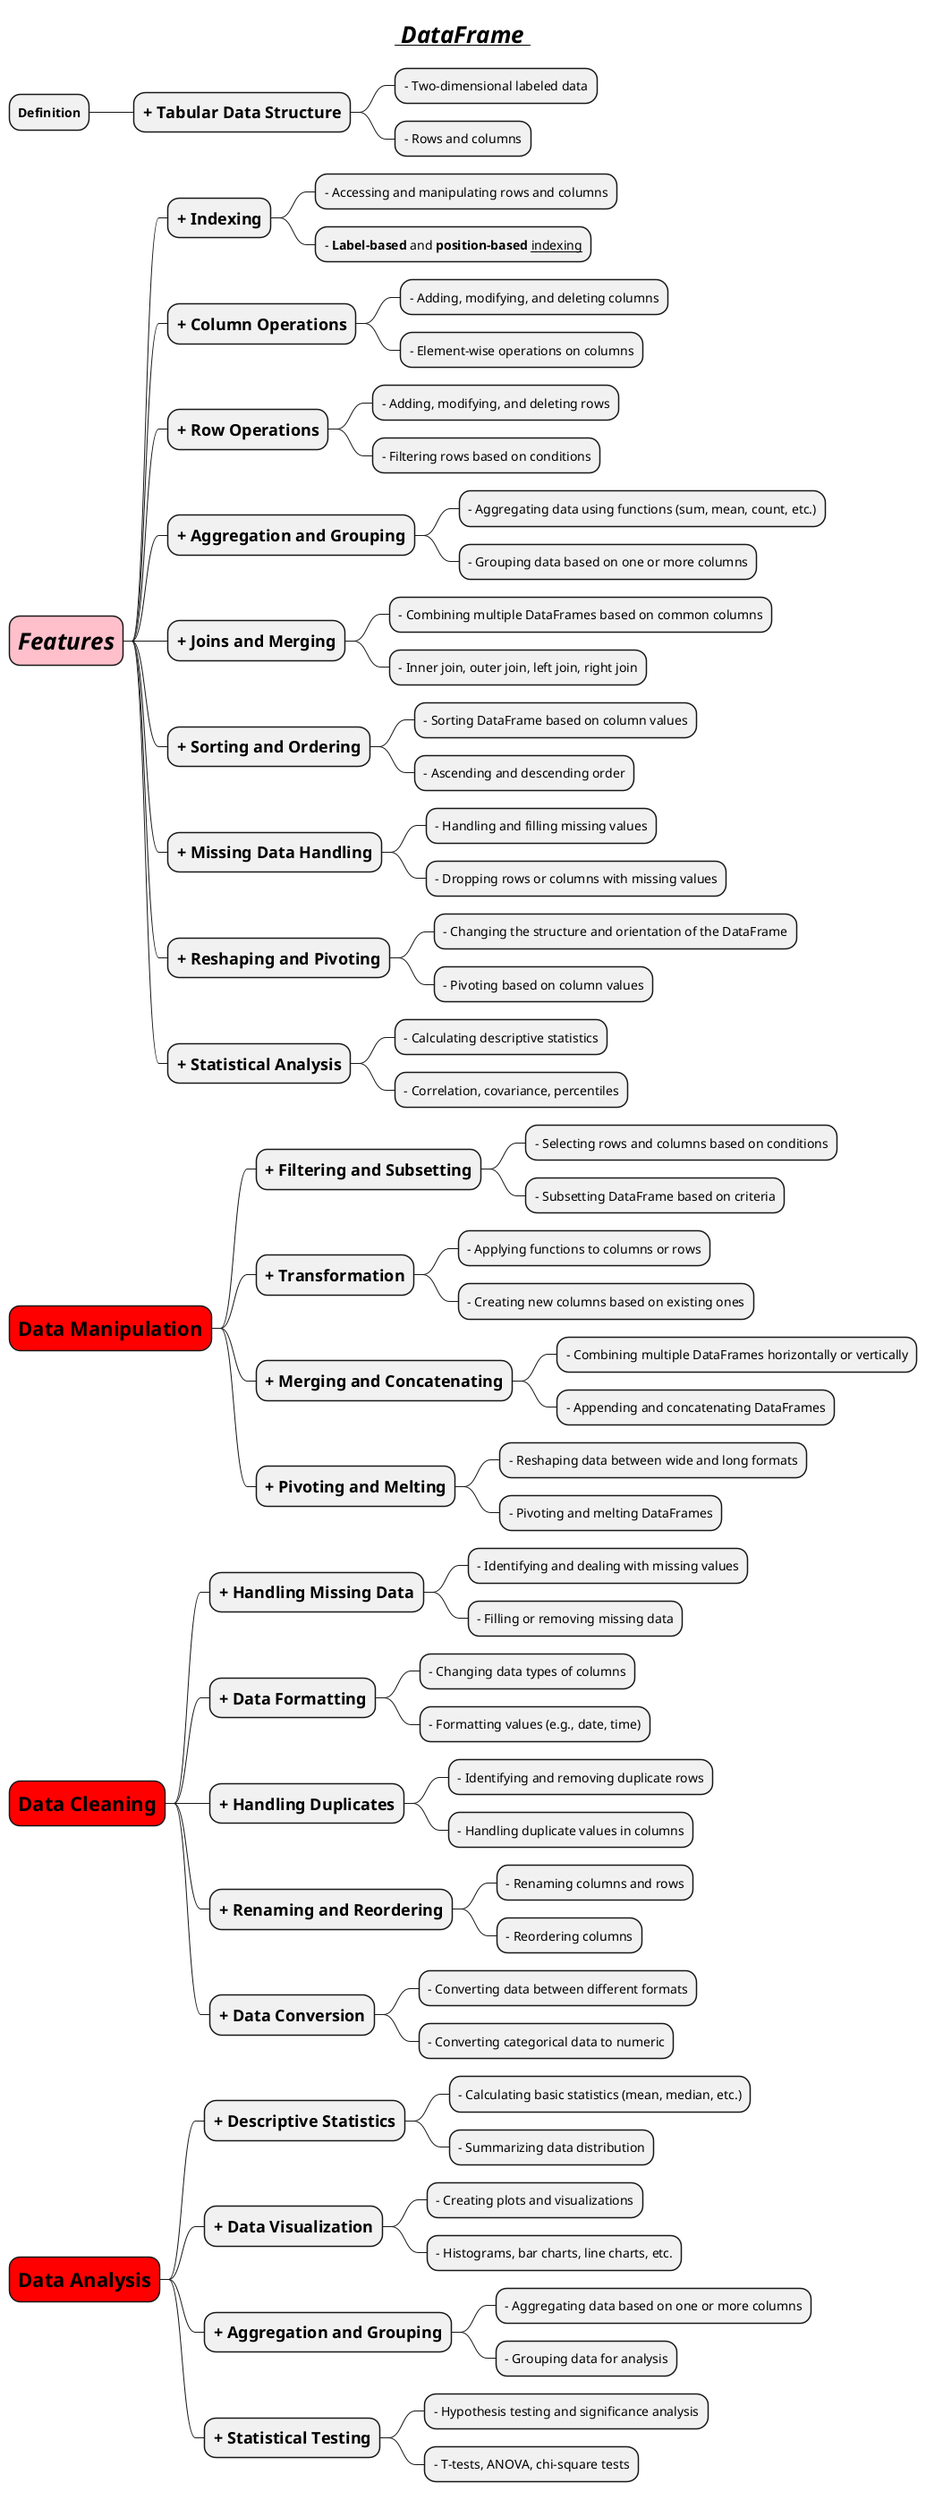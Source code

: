 @startmindmap

title =//__ DataFrame __//

* **Definition**
** =+ Tabular Data Structure
*** - Two-dimensional labeled data
*** - Rows and columns

*[#pink] =//**Features**//
** =+ Indexing
*** - Accessing and manipulating rows and columns
*** - **Label-based** and **position-based** __indexing__
** =+ Column Operations
*** - Adding, modifying, and deleting columns
*** - Element-wise operations on columns
** =+ Row Operations
*** - Adding, modifying, and deleting rows
*** - Filtering rows based on conditions
** =+ Aggregation and Grouping
*** - Aggregating data using functions (sum, mean, count, etc.)
*** - Grouping data based on one or more columns
** =+ Joins and Merging
*** - Combining multiple DataFrames based on common columns
*** - Inner join, outer join, left join, right join
** =+ Sorting and Ordering
*** - Sorting DataFrame based on column values
*** - Ascending and descending order
** =+ Missing Data Handling
*** - Handling and filling missing values
*** - Dropping rows or columns with missing values
** =+ Reshaping and Pivoting
*** - Changing the structure and orientation of the DataFrame
*** - Pivoting based on column values
** =+ Statistical Analysis
*** - Calculating descriptive statistics
*** - Correlation, covariance, percentiles

*[#red] =**Data Manipulation**
** =+ Filtering and Subsetting
*** - Selecting rows and columns based on conditions
*** - Subsetting DataFrame based on criteria
** =+ Transformation
*** - Applying functions to columns or rows
*** - Creating new columns based on existing ones
** =+ Merging and Concatenating
*** - Combining multiple DataFrames horizontally or vertically
*** - Appending and concatenating DataFrames
** =+ Pivoting and Melting
*** - Reshaping data between wide and long formats
*** - Pivoting and melting DataFrames

*[#red] =**Data Cleaning**
** =+ Handling Missing Data
*** - Identifying and dealing with missing values
*** - Filling or removing missing data
** =+ Data Formatting
*** - Changing data types of columns
*** - Formatting values (e.g., date, time)
** =+ Handling Duplicates
*** - Identifying and removing duplicate rows
*** - Handling duplicate values in columns
** =+ Renaming and Reordering
*** - Renaming columns and rows
*** - Reordering columns
** =+ Data Conversion
*** - Converting data between different formats
*** - Converting categorical data to numeric

*[#red] =**Data Analysis**
** =+ Descriptive Statistics
*** - Calculating basic statistics (mean, median, etc.)
*** - Summarizing data distribution
** =+ Data Visualization
*** - Creating plots and visualizations
*** - Histograms, bar charts, line charts, etc.
** =+ Aggregation and Grouping
*** - Aggregating data based on one or more columns
*** - Grouping data for analysis
** =+ Statistical Testing
*** - Hypothesis testing and significance analysis
*** - T-tests, ANOVA, chi-square tests

@endmindmap
